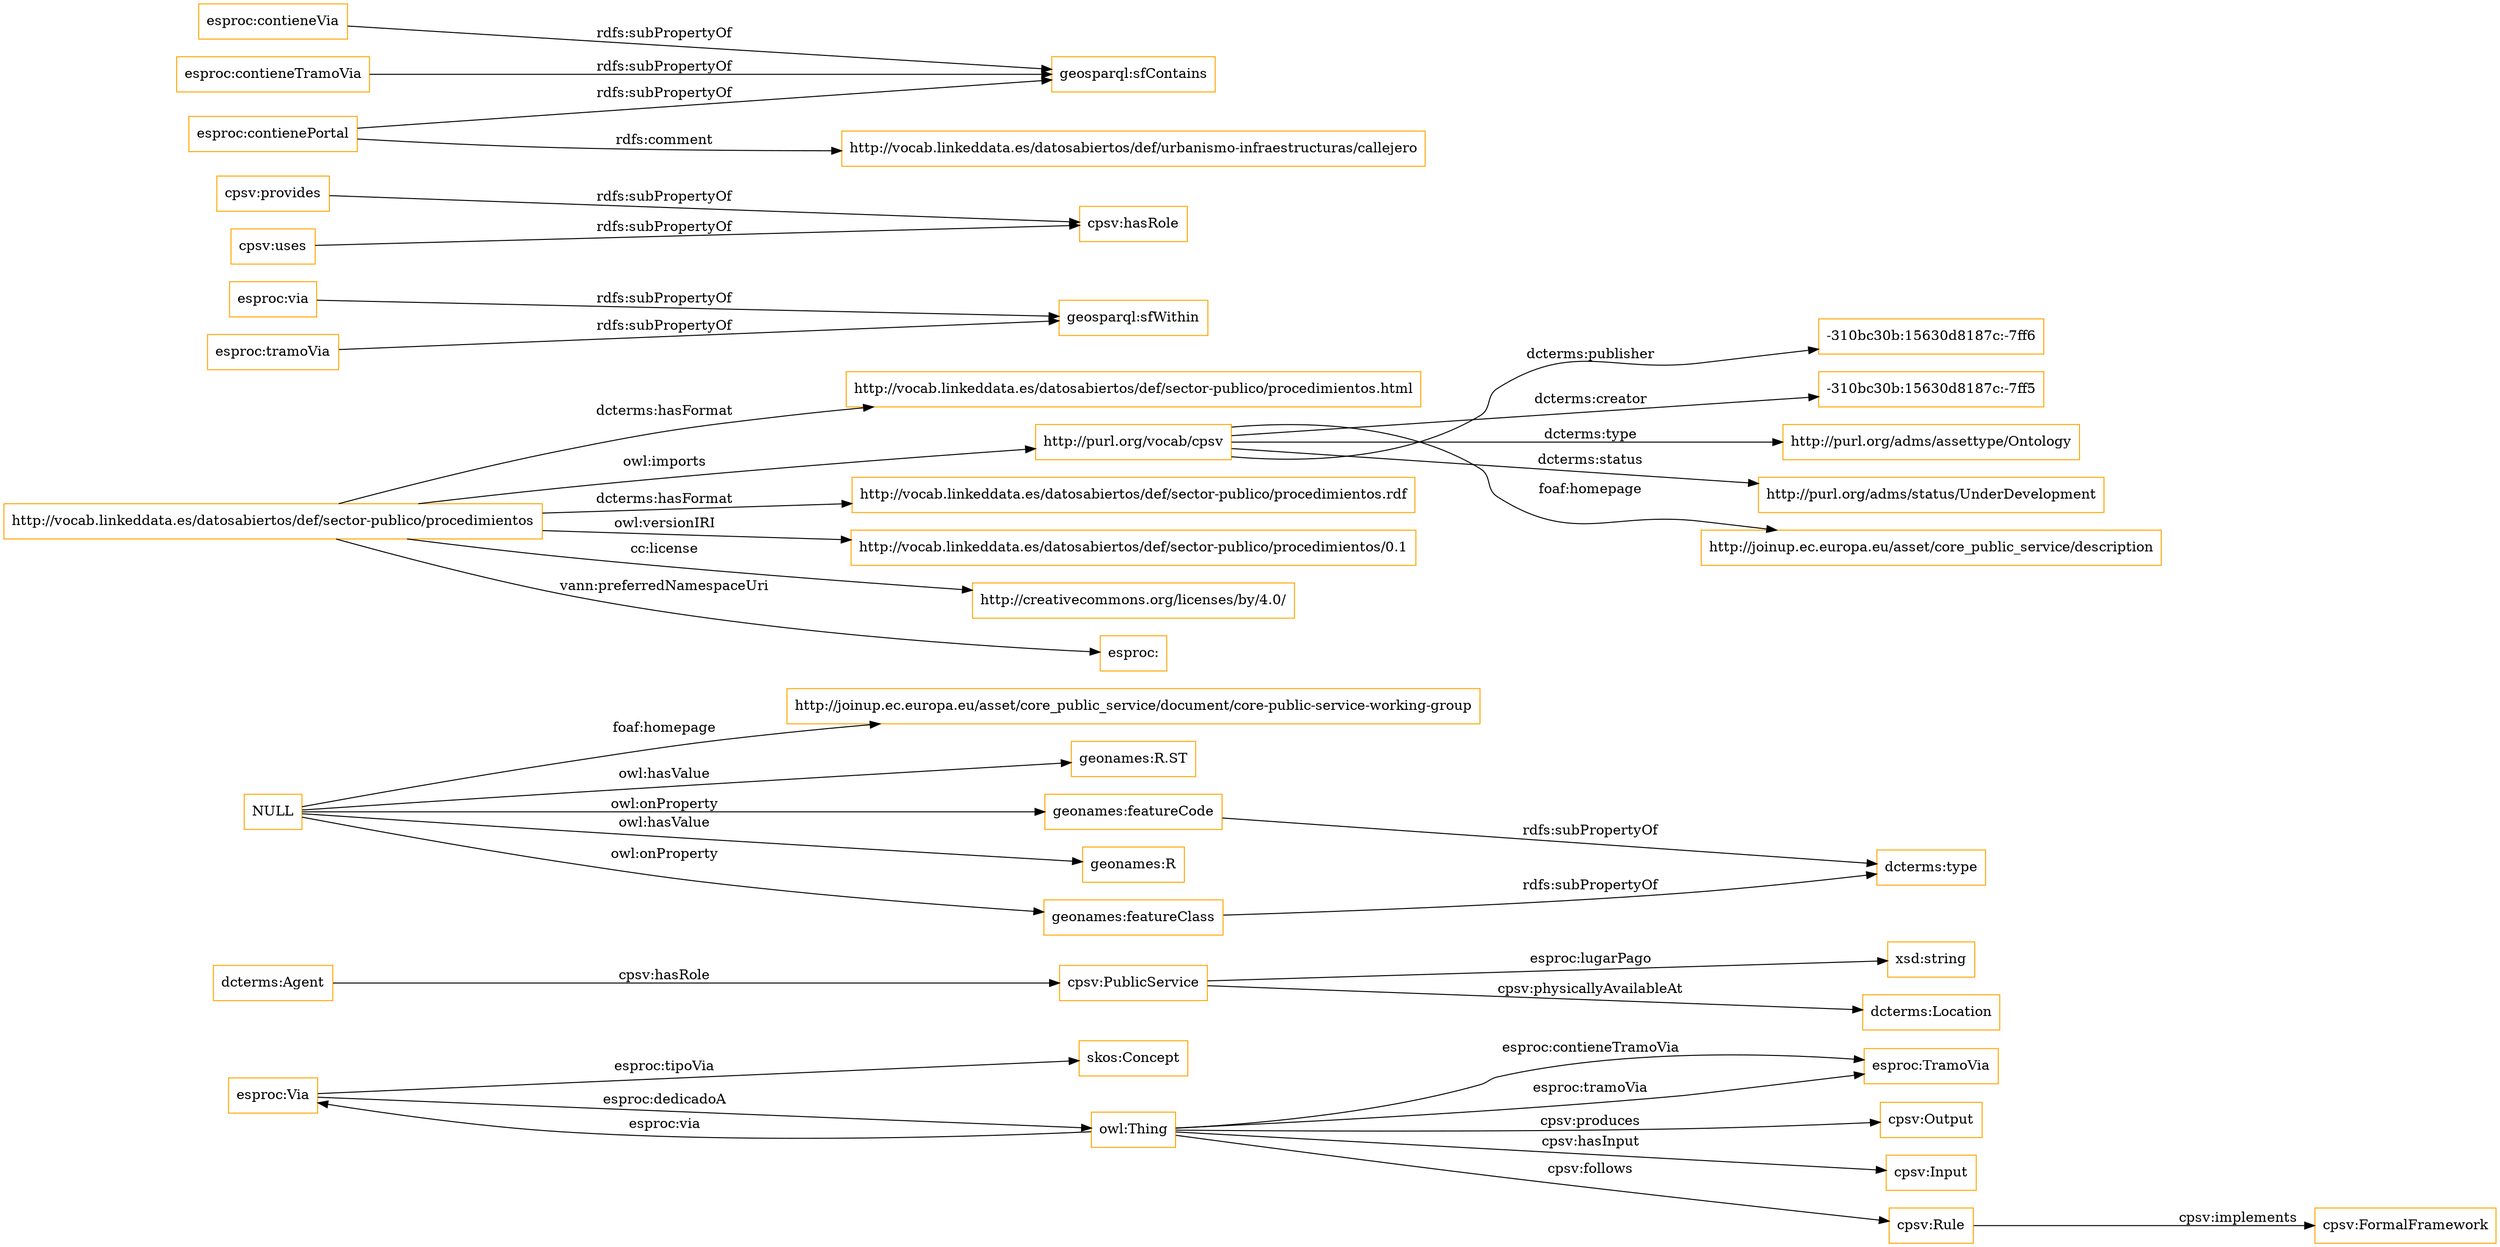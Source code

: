 digraph ar2dtool_diagram { 
rankdir=LR;
size="1501"
node [shape = rectangle, color="orange"]; "skos:Concept" "esproc:Via" "esproc:TramoVia" "cpsv:FormalFramework" "cpsv:Output" "cpsv:Input" "cpsv:Rule" "cpsv:PublicService" ; /*classes style*/
	"NULL" -> "http://joinup.ec.europa.eu/asset/core_public_service/document/core-public-service-working-group" [ label = "foaf:homepage" ];
	"NULL" -> "geonames:R.ST" [ label = "owl:hasValue" ];
	"NULL" -> "geonames:featureCode" [ label = "owl:onProperty" ];
	"NULL" -> "geonames:R" [ label = "owl:hasValue" ];
	"NULL" -> "geonames:featureClass" [ label = "owl:onProperty" ];
	"http://vocab.linkeddata.es/datosabiertos/def/sector-publico/procedimientos" -> "http://vocab.linkeddata.es/datosabiertos/def/sector-publico/procedimientos.html" [ label = "dcterms:hasFormat" ];
	"http://vocab.linkeddata.es/datosabiertos/def/sector-publico/procedimientos" -> "http://purl.org/vocab/cpsv" [ label = "owl:imports" ];
	"http://vocab.linkeddata.es/datosabiertos/def/sector-publico/procedimientos" -> "http://vocab.linkeddata.es/datosabiertos/def/sector-publico/procedimientos.rdf" [ label = "dcterms:hasFormat" ];
	"http://vocab.linkeddata.es/datosabiertos/def/sector-publico/procedimientos" -> "http://vocab.linkeddata.es/datosabiertos/def/sector-publico/procedimientos/0.1" [ label = "owl:versionIRI" ];
	"http://vocab.linkeddata.es/datosabiertos/def/sector-publico/procedimientos" -> "http://creativecommons.org/licenses/by/4.0/" [ label = "cc:license" ];
	"http://vocab.linkeddata.es/datosabiertos/def/sector-publico/procedimientos" -> "esproc:" [ label = "vann:preferredNamespaceUri" ];
	"geonames:featureClass" -> "dcterms:type" [ label = "rdfs:subPropertyOf" ];
	"esproc:via" -> "geosparql:sfWithin" [ label = "rdfs:subPropertyOf" ];
	"cpsv:provides" -> "cpsv:hasRole" [ label = "rdfs:subPropertyOf" ];
	"esproc:contieneVia" -> "geosparql:sfContains" [ label = "rdfs:subPropertyOf" ];
	"esproc:contieneTramoVia" -> "geosparql:sfContains" [ label = "rdfs:subPropertyOf" ];
	"esproc:tramoVia" -> "geosparql:sfWithin" [ label = "rdfs:subPropertyOf" ];
	"http://purl.org/vocab/cpsv" -> "-310bc30b:15630d8187c:-7ff6" [ label = "dcterms:publisher" ];
	"http://purl.org/vocab/cpsv" -> "-310bc30b:15630d8187c:-7ff5" [ label = "dcterms:creator" ];
	"http://purl.org/vocab/cpsv" -> "http://purl.org/adms/assettype/Ontology" [ label = "dcterms:type" ];
	"http://purl.org/vocab/cpsv" -> "http://purl.org/adms/status/UnderDevelopment" [ label = "dcterms:status" ];
	"http://purl.org/vocab/cpsv" -> "http://joinup.ec.europa.eu/asset/core_public_service/description" [ label = "foaf:homepage" ];
	"cpsv:uses" -> "cpsv:hasRole" [ label = "rdfs:subPropertyOf" ];
	"geonames:featureCode" -> "dcterms:type" [ label = "rdfs:subPropertyOf" ];
	"esproc:contienePortal" -> "geosparql:sfContains" [ label = "rdfs:subPropertyOf" ];
	"esproc:contienePortal" -> "http://vocab.linkeddata.es/datosabiertos/def/urbanismo-infraestructuras/callejero" [ label = "rdfs:comment" ];
	"cpsv:PublicService" -> "xsd:string" [ label = "esproc:lugarPago" ];
	"owl:Thing" -> "esproc:TramoVia" [ label = "esproc:contieneTramoVia" ];
	"owl:Thing" -> "esproc:TramoVia" [ label = "esproc:tramoVia" ];
	"owl:Thing" -> "cpsv:Input" [ label = "cpsv:hasInput" ];
	"esproc:Via" -> "skos:Concept" [ label = "esproc:tipoVia" ];
	"cpsv:Rule" -> "cpsv:FormalFramework" [ label = "cpsv:implements" ];
	"owl:Thing" -> "esproc:Via" [ label = "esproc:via" ];
	"esproc:Via" -> "owl:Thing" [ label = "esproc:dedicadoA" ];
	"dcterms:Agent" -> "cpsv:PublicService" [ label = "cpsv:hasRole" ];
	"cpsv:PublicService" -> "dcterms:Location" [ label = "cpsv:physicallyAvailableAt" ];
	"owl:Thing" -> "cpsv:Rule" [ label = "cpsv:follows" ];
	"owl:Thing" -> "cpsv:Output" [ label = "cpsv:produces" ];

}
